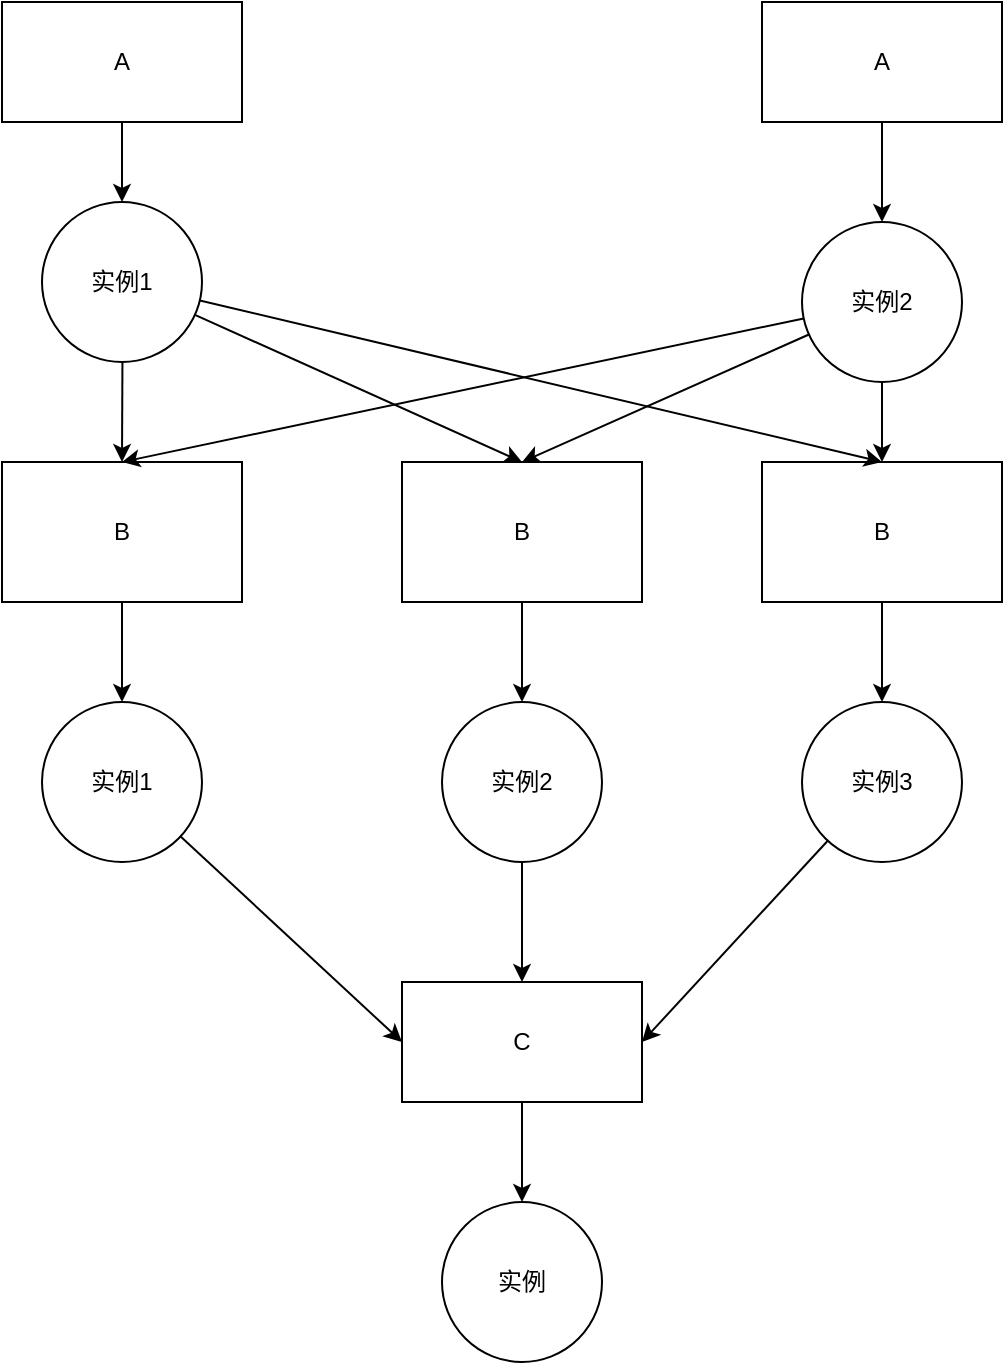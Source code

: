 <mxfile version="24.7.6">
  <diagram name="第 1 页" id="G7QWfjFdJyBdl__fBxFg">
    <mxGraphModel dx="1026" dy="577" grid="1" gridSize="10" guides="1" tooltips="1" connect="1" arrows="1" fold="1" page="1" pageScale="1" pageWidth="827" pageHeight="1169" math="0" shadow="0">
      <root>
        <mxCell id="0" />
        <mxCell id="1" parent="0" />
        <mxCell id="hb5Prez9hviok3IdBNn7-4" value="" style="edgeStyle=orthogonalEdgeStyle;rounded=0;orthogonalLoop=1;jettySize=auto;html=1;" edge="1" parent="1" source="hb5Prez9hviok3IdBNn7-2" target="hb5Prez9hviok3IdBNn7-3">
          <mxGeometry relative="1" as="geometry" />
        </mxCell>
        <mxCell id="hb5Prez9hviok3IdBNn7-2" value="B" style="rounded=0;whiteSpace=wrap;html=1;" vertex="1" parent="1">
          <mxGeometry x="110" y="510" width="120" height="70" as="geometry" />
        </mxCell>
        <mxCell id="hb5Prez9hviok3IdBNn7-31" value="" style="edgeStyle=none;rounded=0;orthogonalLoop=1;jettySize=auto;html=1;entryX=0;entryY=0.5;entryDx=0;entryDy=0;" edge="1" parent="1" source="hb5Prez9hviok3IdBNn7-3" target="hb5Prez9hviok3IdBNn7-30">
          <mxGeometry relative="1" as="geometry">
            <mxPoint x="370" y="826" as="targetPoint" />
          </mxGeometry>
        </mxCell>
        <mxCell id="hb5Prez9hviok3IdBNn7-3" value="实例1" style="ellipse;whiteSpace=wrap;html=1;rounded=0;" vertex="1" parent="1">
          <mxGeometry x="130" y="630" width="80" height="80" as="geometry" />
        </mxCell>
        <mxCell id="hb5Prez9hviok3IdBNn7-34" style="edgeStyle=none;rounded=0;orthogonalLoop=1;jettySize=auto;html=1;entryX=0.5;entryY=0;entryDx=0;entryDy=0;" edge="1" parent="1" source="hb5Prez9hviok3IdBNn7-5" target="hb5Prez9hviok3IdBNn7-30">
          <mxGeometry relative="1" as="geometry" />
        </mxCell>
        <mxCell id="hb5Prez9hviok3IdBNn7-5" value="实例2" style="ellipse;whiteSpace=wrap;html=1;rounded=0;" vertex="1" parent="1">
          <mxGeometry x="330" y="630" width="80" height="80" as="geometry" />
        </mxCell>
        <mxCell id="hb5Prez9hviok3IdBNn7-7" value="" style="edgeStyle=orthogonalEdgeStyle;rounded=0;orthogonalLoop=1;jettySize=auto;html=1;" edge="1" parent="1" source="hb5Prez9hviok3IdBNn7-6" target="hb5Prez9hviok3IdBNn7-5">
          <mxGeometry relative="1" as="geometry" />
        </mxCell>
        <mxCell id="hb5Prez9hviok3IdBNn7-6" value="B" style="rounded=0;whiteSpace=wrap;html=1;" vertex="1" parent="1">
          <mxGeometry x="310" y="510" width="120" height="70" as="geometry" />
        </mxCell>
        <mxCell id="hb5Prez9hviok3IdBNn7-35" style="edgeStyle=none;rounded=0;orthogonalLoop=1;jettySize=auto;html=1;entryX=1;entryY=0.5;entryDx=0;entryDy=0;" edge="1" parent="1" source="hb5Prez9hviok3IdBNn7-8" target="hb5Prez9hviok3IdBNn7-30">
          <mxGeometry relative="1" as="geometry" />
        </mxCell>
        <mxCell id="hb5Prez9hviok3IdBNn7-8" value="实例3" style="ellipse;whiteSpace=wrap;html=1;rounded=0;" vertex="1" parent="1">
          <mxGeometry x="510" y="630" width="80" height="80" as="geometry" />
        </mxCell>
        <mxCell id="hb5Prez9hviok3IdBNn7-10" value="" style="edgeStyle=orthogonalEdgeStyle;rounded=0;orthogonalLoop=1;jettySize=auto;html=1;" edge="1" parent="1" source="hb5Prez9hviok3IdBNn7-9" target="hb5Prez9hviok3IdBNn7-8">
          <mxGeometry relative="1" as="geometry" />
        </mxCell>
        <mxCell id="hb5Prez9hviok3IdBNn7-9" value="B" style="rounded=0;whiteSpace=wrap;html=1;" vertex="1" parent="1">
          <mxGeometry x="490" y="510" width="120" height="70" as="geometry" />
        </mxCell>
        <mxCell id="hb5Prez9hviok3IdBNn7-25" value="" style="edgeStyle=none;rounded=0;orthogonalLoop=1;jettySize=auto;html=1;" edge="1" parent="1" source="hb5Prez9hviok3IdBNn7-15" target="hb5Prez9hviok3IdBNn7-21">
          <mxGeometry relative="1" as="geometry" />
        </mxCell>
        <mxCell id="hb5Prez9hviok3IdBNn7-15" value="A" style="rounded=0;whiteSpace=wrap;html=1;" vertex="1" parent="1">
          <mxGeometry x="110" y="280" width="120" height="60" as="geometry" />
        </mxCell>
        <mxCell id="hb5Prez9hviok3IdBNn7-26" value="" style="edgeStyle=none;rounded=0;orthogonalLoop=1;jettySize=auto;html=1;" edge="1" parent="1" source="hb5Prez9hviok3IdBNn7-16" target="hb5Prez9hviok3IdBNn7-20">
          <mxGeometry relative="1" as="geometry" />
        </mxCell>
        <mxCell id="hb5Prez9hviok3IdBNn7-16" value="A" style="rounded=0;whiteSpace=wrap;html=1;" vertex="1" parent="1">
          <mxGeometry x="490" y="280" width="120" height="60" as="geometry" />
        </mxCell>
        <mxCell id="hb5Prez9hviok3IdBNn7-27" value="" style="edgeStyle=none;rounded=0;orthogonalLoop=1;jettySize=auto;html=1;" edge="1" parent="1" source="hb5Prez9hviok3IdBNn7-20" target="hb5Prez9hviok3IdBNn7-9">
          <mxGeometry relative="1" as="geometry" />
        </mxCell>
        <mxCell id="hb5Prez9hviok3IdBNn7-28" style="edgeStyle=none;rounded=0;orthogonalLoop=1;jettySize=auto;html=1;entryX=0.5;entryY=0;entryDx=0;entryDy=0;" edge="1" parent="1" source="hb5Prez9hviok3IdBNn7-20" target="hb5Prez9hviok3IdBNn7-6">
          <mxGeometry relative="1" as="geometry" />
        </mxCell>
        <mxCell id="hb5Prez9hviok3IdBNn7-29" style="edgeStyle=none;rounded=0;orthogonalLoop=1;jettySize=auto;html=1;entryX=0.5;entryY=0;entryDx=0;entryDy=0;" edge="1" parent="1" source="hb5Prez9hviok3IdBNn7-20" target="hb5Prez9hviok3IdBNn7-2">
          <mxGeometry relative="1" as="geometry" />
        </mxCell>
        <mxCell id="hb5Prez9hviok3IdBNn7-20" value="实例2" style="ellipse;whiteSpace=wrap;html=1;rounded=0;" vertex="1" parent="1">
          <mxGeometry x="510" y="390" width="80" height="80" as="geometry" />
        </mxCell>
        <mxCell id="hb5Prez9hviok3IdBNn7-22" value="" style="rounded=0;orthogonalLoop=1;jettySize=auto;html=1;" edge="1" parent="1" source="hb5Prez9hviok3IdBNn7-21" target="hb5Prez9hviok3IdBNn7-2">
          <mxGeometry relative="1" as="geometry" />
        </mxCell>
        <mxCell id="hb5Prez9hviok3IdBNn7-23" style="rounded=0;orthogonalLoop=1;jettySize=auto;html=1;entryX=0.5;entryY=0;entryDx=0;entryDy=0;" edge="1" parent="1" source="hb5Prez9hviok3IdBNn7-21" target="hb5Prez9hviok3IdBNn7-6">
          <mxGeometry relative="1" as="geometry" />
        </mxCell>
        <mxCell id="hb5Prez9hviok3IdBNn7-24" style="rounded=0;orthogonalLoop=1;jettySize=auto;html=1;" edge="1" parent="1" source="hb5Prez9hviok3IdBNn7-21">
          <mxGeometry relative="1" as="geometry">
            <mxPoint x="550" y="510" as="targetPoint" />
          </mxGeometry>
        </mxCell>
        <mxCell id="hb5Prez9hviok3IdBNn7-21" value="实例1" style="ellipse;whiteSpace=wrap;html=1;rounded=0;" vertex="1" parent="1">
          <mxGeometry x="130" y="380" width="80" height="80" as="geometry" />
        </mxCell>
        <mxCell id="hb5Prez9hviok3IdBNn7-33" value="" style="edgeStyle=none;rounded=0;orthogonalLoop=1;jettySize=auto;html=1;" edge="1" parent="1" source="hb5Prez9hviok3IdBNn7-30" target="hb5Prez9hviok3IdBNn7-32">
          <mxGeometry relative="1" as="geometry" />
        </mxCell>
        <mxCell id="hb5Prez9hviok3IdBNn7-30" value="C" style="whiteSpace=wrap;html=1;rounded=0;" vertex="1" parent="1">
          <mxGeometry x="310" y="770" width="120" height="60" as="geometry" />
        </mxCell>
        <mxCell id="hb5Prez9hviok3IdBNn7-32" value="实例" style="ellipse;whiteSpace=wrap;html=1;rounded=0;" vertex="1" parent="1">
          <mxGeometry x="330" y="880" width="80" height="80" as="geometry" />
        </mxCell>
      </root>
    </mxGraphModel>
  </diagram>
</mxfile>
